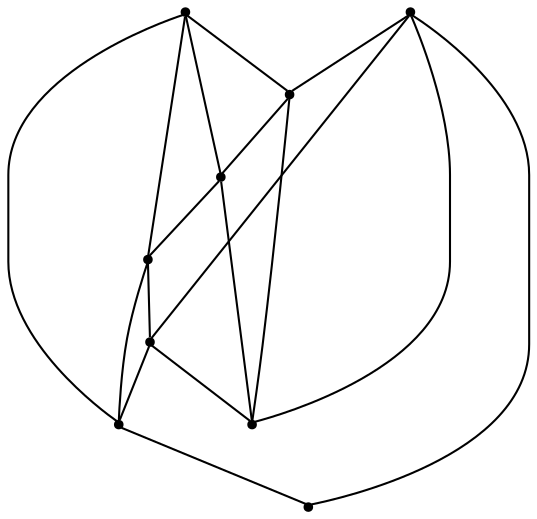 graph {
  node [shape=point,comment="{\"directed\":false,\"doi\":\"10.1007/978-3-319-73915-1_15\",\"figure\":\"4 (3)\"}"]

  v0 [pos="432.1021840173099,401.12014908705163"]
  v1 [pos="398.7635396793116,367.7819133361572"]
  v2 [pos="398.7635396793116,434.458384837946"]
  v3 [pos="365.4248953413132,401.12014908705163"]
  v4 [pos="365.4248953413132,467.7966205888404"]
  v5 [pos="332.08625100331477,434.458384837946"]
  v6 [pos="432.1021840173099,367.7819133361572"]
  v7 [pos="398.7635396793116,401.12014908705163"]
  v8 [pos="365.42489534131323,434.458384837946"]

  v0 -- v4 [id="-1",pos="432.1021840173099,401.12014908705163 468.92471058414105,401.12014908705163 498.7794726933067,430.97454530639084 498.7794726933067,467.7966205888404 498.7794726933067,504.6186958712901 468.92471058414105,534.4730920906293 432.1021840173099,534.4730920906293 395.2796574504788,534.4730920906293 365.4248953413132,504.6186958712901 365.4248953413132,467.7966205888404"]
  v5 -- v8 [id="-2",pos="332.08625100331477,434.458384837946 365.42489534131323,434.458384837946 365.42489534131323,434.458384837946 365.42489534131323,434.458384837946"]
  v8 -- v2 [id="-3",pos="365.42489534131323,434.458384837946 398.7635396793116,434.458384837946 398.7635396793116,434.458384837946 398.7635396793116,434.458384837946"]
  v3 -- v7 [id="-4",pos="365.4248953413132,401.12014908705163 398.7635396793116,401.12014908705163 398.7635396793116,401.12014908705163 398.7635396793116,401.12014908705163"]
  v7 -- v1 [id="-5",pos="398.7635396793116,401.12014908705163 398.7635396793116,367.7819133361572 398.7635396793116,367.7819133361572 398.7635396793116,367.7819133361572"]
  v7 -- v0 [id="-6",pos="398.7635396793116,401.12014908705163 432.1021840173099,401.12014908705163 432.1021840173099,401.12014908705163 432.1021840173099,401.12014908705163"]
  v7 -- v2 [id="-7",pos="398.7635396793116,401.12014908705163 398.7635396793116,434.458384837946 398.7635396793116,434.458384837946 398.7635396793116,434.458384837946"]
  v1 -- v6 [id="-8",pos="398.7635396793116,367.7819133361572 432.1021840173099,367.7819133361572 432.1021840173099,367.7819133361572 432.1021840173099,367.7819133361572"]
  v6 -- v0 [id="-9",pos="432.1021840173099,367.7819133361572 432.1021840173099,401.12014908705163 432.1021840173099,401.12014908705163 432.1021840173099,401.12014908705163"]
  v5 -- v1 [id="-10",pos="332.08625100331477,434.458384837946 295.2637244364837,434.458384837946 265.408962327318,404.60398861860676 265.408962327318,367.7819133361572 265.408962327318,330.9598380537076 295.2637244364837,301.1054418343683 332.08625100331477,301.1054418343683 368.9087775701459,301.1054418343683 398.7635396793116,330.9598380537076 398.7635396793116,367.7819133361572"]
  v5 -- v3 [id="-11",pos="332.08625100331477,434.458384837946 332.08625100331477,416.0473471967212 347.0094670165384,401.12014908705163 365.4248953413132,401.12014908705163"]
  v8 -- v3 [id="-12",pos="365.42489534131323,434.458384837946 365.4248953413132,401.12014908705163 365.4248953413132,401.12014908705163 365.4248953413132,401.12014908705163"]
  v4 -- v2 [id="-13",pos="365.4248953413132,467.7966205888404 383.84032366608795,467.7966205888404 398.7635396793116,452.87358746948473 398.7635396793116,434.458384837946"]
  v3 -- v1 [id="-14",pos="365.4248953413132,401.12014908705163 365.4248953413132,382.7091114458268 380.3481113545368,367.7819133361572 398.7635396793116,367.7819133361572"]
  v2 -- v0 [id="-15",pos="398.7635396793116,434.458384837946 417.1789680040863,434.458384837946 432.1021840173099,419.5353517185903 432.1021840173099,401.12014908705163"]
  v5 -- v4 [id="-16",pos="332.08625100331477,434.458384837946 332.08625100331477,452.87358746948473 347.0094670165384,467.7966205888404 365.4248953413132,467.7966205888404"]
  v4 -- v8 [id="-17",pos="365.4248953413132,467.7966205888404 365.42489534131323,434.458384837946 365.42489534131323,434.458384837946 365.42489534131323,434.458384837946"]
}